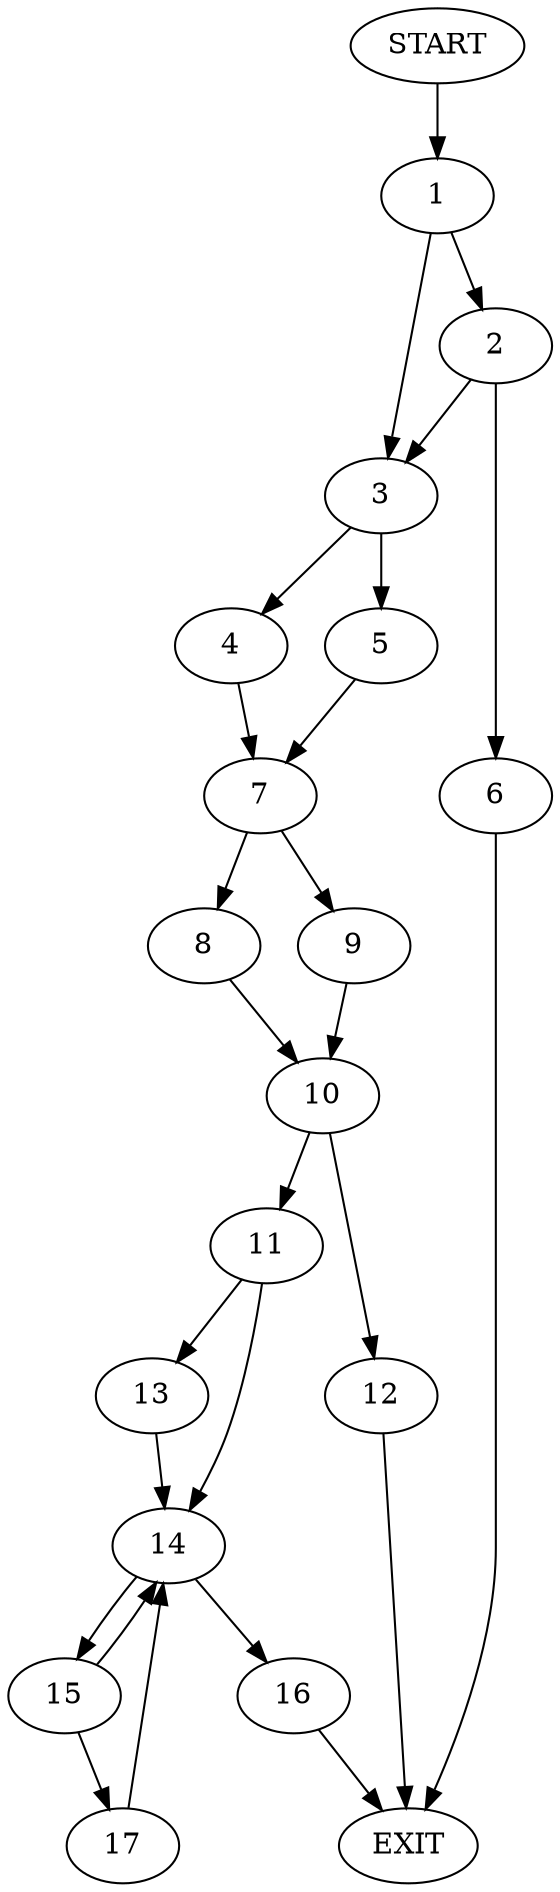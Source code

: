 digraph {
0 [label="START"]
18 [label="EXIT"]
0 -> 1
1 -> 2
1 -> 3
3 -> 4
3 -> 5
2 -> 3
2 -> 6
6 -> 18
5 -> 7
4 -> 7
7 -> 8
7 -> 9
9 -> 10
8 -> 10
10 -> 11
10 -> 12
12 -> 18
11 -> 13
11 -> 14
14 -> 15
14 -> 16
13 -> 14
16 -> 18
15 -> 17
15 -> 14
17 -> 14
}
